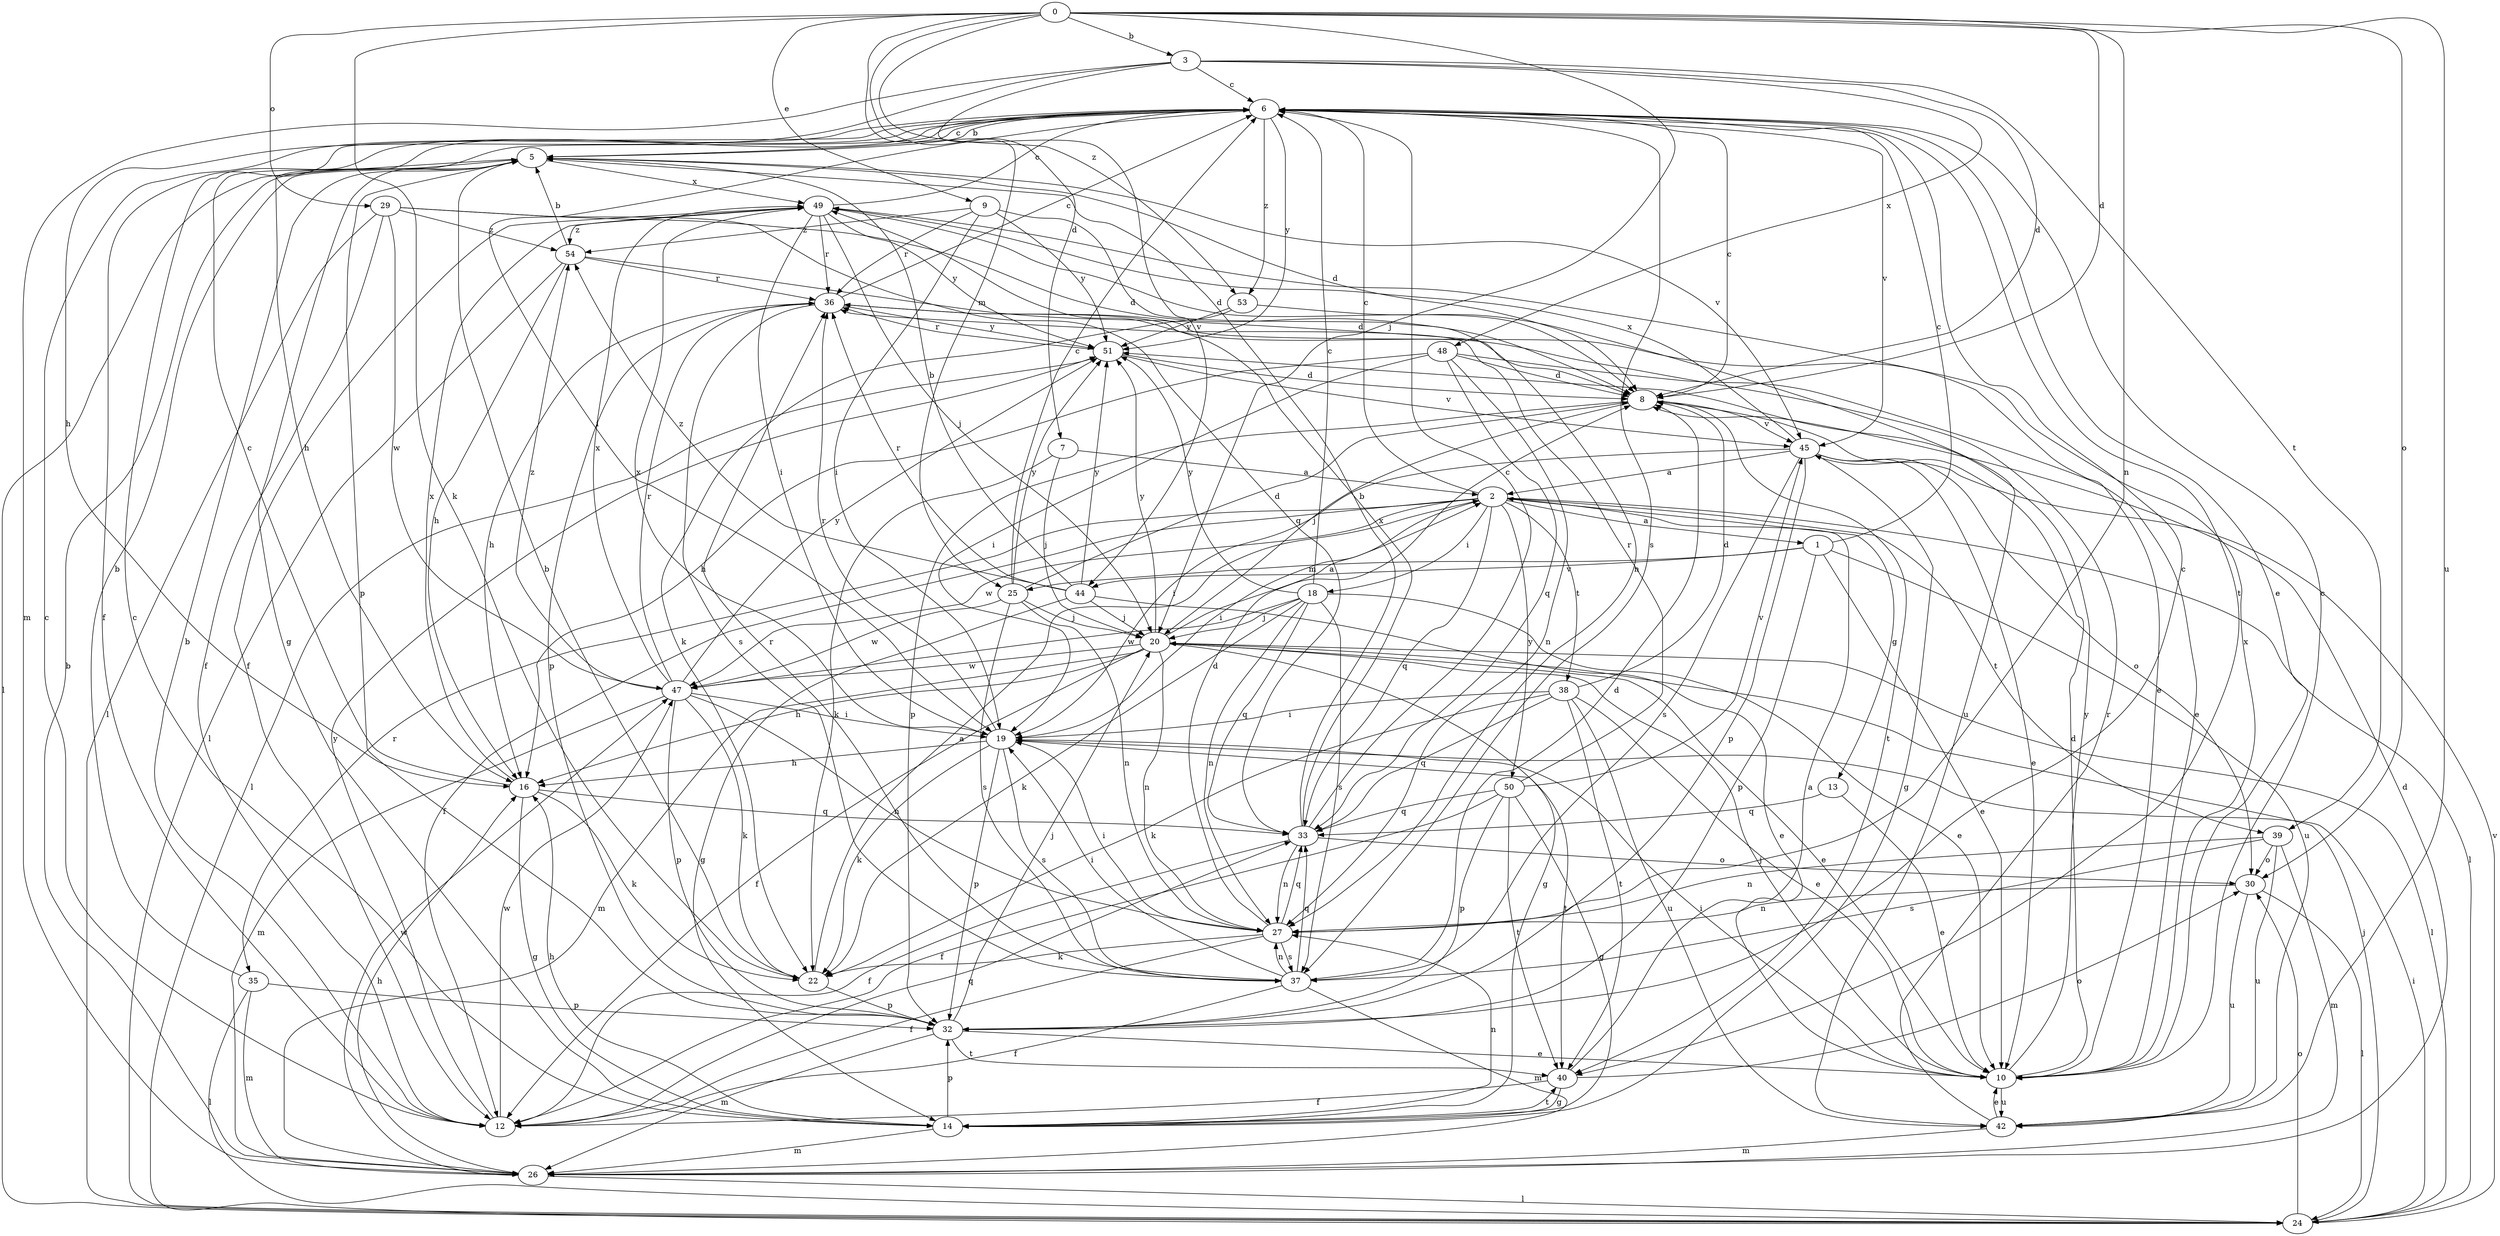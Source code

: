 strict digraph  {
0;
1;
2;
3;
5;
6;
7;
8;
9;
10;
12;
13;
14;
16;
18;
19;
20;
22;
24;
25;
26;
27;
29;
30;
32;
33;
35;
36;
37;
38;
39;
40;
42;
44;
45;
47;
48;
49;
50;
51;
53;
54;
0 -> 3  [label=b];
0 -> 7  [label=d];
0 -> 8  [label=d];
0 -> 9  [label=e];
0 -> 20  [label=j];
0 -> 22  [label=k];
0 -> 25  [label=m];
0 -> 27  [label=n];
0 -> 29  [label=o];
0 -> 30  [label=o];
0 -> 42  [label=u];
0 -> 53  [label=z];
1 -> 6  [label=c];
1 -> 10  [label=e];
1 -> 25  [label=m];
1 -> 32  [label=p];
1 -> 42  [label=u];
1 -> 44  [label=v];
2 -> 1  [label=a];
2 -> 6  [label=c];
2 -> 12  [label=f];
2 -> 13  [label=g];
2 -> 18  [label=i];
2 -> 19  [label=i];
2 -> 24  [label=l];
2 -> 33  [label=q];
2 -> 35  [label=r];
2 -> 38  [label=t];
2 -> 39  [label=t];
2 -> 47  [label=w];
2 -> 50  [label=y];
3 -> 6  [label=c];
3 -> 8  [label=d];
3 -> 16  [label=h];
3 -> 26  [label=m];
3 -> 39  [label=t];
3 -> 44  [label=v];
3 -> 48  [label=x];
5 -> 6  [label=c];
5 -> 8  [label=d];
5 -> 14  [label=g];
5 -> 24  [label=l];
5 -> 32  [label=p];
5 -> 45  [label=v];
5 -> 49  [label=x];
6 -> 5  [label=b];
6 -> 10  [label=e];
6 -> 12  [label=f];
6 -> 16  [label=h];
6 -> 19  [label=i];
6 -> 37  [label=s];
6 -> 40  [label=t];
6 -> 45  [label=v];
6 -> 51  [label=y];
6 -> 53  [label=z];
7 -> 2  [label=a];
7 -> 20  [label=j];
7 -> 22  [label=k];
8 -> 6  [label=c];
8 -> 20  [label=j];
8 -> 32  [label=p];
8 -> 40  [label=t];
8 -> 45  [label=v];
9 -> 19  [label=i];
9 -> 27  [label=n];
9 -> 36  [label=r];
9 -> 51  [label=y];
9 -> 54  [label=z];
10 -> 6  [label=c];
10 -> 8  [label=d];
10 -> 19  [label=i];
10 -> 20  [label=j];
10 -> 42  [label=u];
10 -> 49  [label=x];
10 -> 51  [label=y];
12 -> 5  [label=b];
12 -> 6  [label=c];
12 -> 33  [label=q];
12 -> 47  [label=w];
12 -> 51  [label=y];
13 -> 10  [label=e];
13 -> 33  [label=q];
14 -> 6  [label=c];
14 -> 16  [label=h];
14 -> 26  [label=m];
14 -> 27  [label=n];
14 -> 32  [label=p];
14 -> 40  [label=t];
16 -> 6  [label=c];
16 -> 14  [label=g];
16 -> 22  [label=k];
16 -> 33  [label=q];
16 -> 49  [label=x];
18 -> 6  [label=c];
18 -> 10  [label=e];
18 -> 20  [label=j];
18 -> 22  [label=k];
18 -> 27  [label=n];
18 -> 33  [label=q];
18 -> 37  [label=s];
18 -> 47  [label=w];
18 -> 51  [label=y];
19 -> 16  [label=h];
19 -> 22  [label=k];
19 -> 32  [label=p];
19 -> 36  [label=r];
19 -> 37  [label=s];
19 -> 40  [label=t];
19 -> 49  [label=x];
20 -> 2  [label=a];
20 -> 10  [label=e];
20 -> 12  [label=f];
20 -> 14  [label=g];
20 -> 16  [label=h];
20 -> 24  [label=l];
20 -> 26  [label=m];
20 -> 27  [label=n];
20 -> 47  [label=w];
20 -> 51  [label=y];
22 -> 2  [label=a];
22 -> 5  [label=b];
22 -> 32  [label=p];
24 -> 19  [label=i];
24 -> 20  [label=j];
24 -> 30  [label=o];
24 -> 45  [label=v];
25 -> 6  [label=c];
25 -> 8  [label=d];
25 -> 20  [label=j];
25 -> 27  [label=n];
25 -> 37  [label=s];
25 -> 47  [label=w];
25 -> 51  [label=y];
26 -> 5  [label=b];
26 -> 8  [label=d];
26 -> 16  [label=h];
26 -> 24  [label=l];
26 -> 47  [label=w];
27 -> 8  [label=d];
27 -> 12  [label=f];
27 -> 19  [label=i];
27 -> 22  [label=k];
27 -> 33  [label=q];
27 -> 37  [label=s];
29 -> 8  [label=d];
29 -> 12  [label=f];
29 -> 24  [label=l];
29 -> 33  [label=q];
29 -> 47  [label=w];
29 -> 54  [label=z];
30 -> 24  [label=l];
30 -> 27  [label=n];
30 -> 42  [label=u];
32 -> 6  [label=c];
32 -> 10  [label=e];
32 -> 20  [label=j];
32 -> 26  [label=m];
32 -> 40  [label=t];
33 -> 5  [label=b];
33 -> 6  [label=c];
33 -> 12  [label=f];
33 -> 27  [label=n];
33 -> 30  [label=o];
33 -> 49  [label=x];
35 -> 5  [label=b];
35 -> 24  [label=l];
35 -> 26  [label=m];
35 -> 32  [label=p];
36 -> 6  [label=c];
36 -> 10  [label=e];
36 -> 16  [label=h];
36 -> 32  [label=p];
36 -> 37  [label=s];
36 -> 51  [label=y];
37 -> 8  [label=d];
37 -> 12  [label=f];
37 -> 19  [label=i];
37 -> 26  [label=m];
37 -> 27  [label=n];
37 -> 33  [label=q];
37 -> 36  [label=r];
38 -> 8  [label=d];
38 -> 10  [label=e];
38 -> 19  [label=i];
38 -> 22  [label=k];
38 -> 33  [label=q];
38 -> 40  [label=t];
38 -> 42  [label=u];
39 -> 26  [label=m];
39 -> 27  [label=n];
39 -> 30  [label=o];
39 -> 37  [label=s];
39 -> 42  [label=u];
40 -> 2  [label=a];
40 -> 12  [label=f];
40 -> 14  [label=g];
40 -> 30  [label=o];
42 -> 10  [label=e];
42 -> 26  [label=m];
42 -> 36  [label=r];
44 -> 5  [label=b];
44 -> 10  [label=e];
44 -> 14  [label=g];
44 -> 20  [label=j];
44 -> 36  [label=r];
44 -> 51  [label=y];
44 -> 54  [label=z];
45 -> 2  [label=a];
45 -> 10  [label=e];
45 -> 14  [label=g];
45 -> 19  [label=i];
45 -> 30  [label=o];
45 -> 32  [label=p];
45 -> 37  [label=s];
45 -> 49  [label=x];
47 -> 19  [label=i];
47 -> 22  [label=k];
47 -> 26  [label=m];
47 -> 27  [label=n];
47 -> 32  [label=p];
47 -> 36  [label=r];
47 -> 49  [label=x];
47 -> 51  [label=y];
47 -> 54  [label=z];
48 -> 8  [label=d];
48 -> 10  [label=e];
48 -> 16  [label=h];
48 -> 19  [label=i];
48 -> 27  [label=n];
48 -> 33  [label=q];
49 -> 6  [label=c];
49 -> 8  [label=d];
49 -> 12  [label=f];
49 -> 19  [label=i];
49 -> 20  [label=j];
49 -> 36  [label=r];
49 -> 51  [label=y];
49 -> 54  [label=z];
50 -> 12  [label=f];
50 -> 14  [label=g];
50 -> 32  [label=p];
50 -> 33  [label=q];
50 -> 36  [label=r];
50 -> 40  [label=t];
50 -> 45  [label=v];
51 -> 8  [label=d];
51 -> 24  [label=l];
51 -> 36  [label=r];
51 -> 45  [label=v];
53 -> 22  [label=k];
53 -> 42  [label=u];
53 -> 51  [label=y];
54 -> 5  [label=b];
54 -> 8  [label=d];
54 -> 16  [label=h];
54 -> 24  [label=l];
54 -> 36  [label=r];
}
